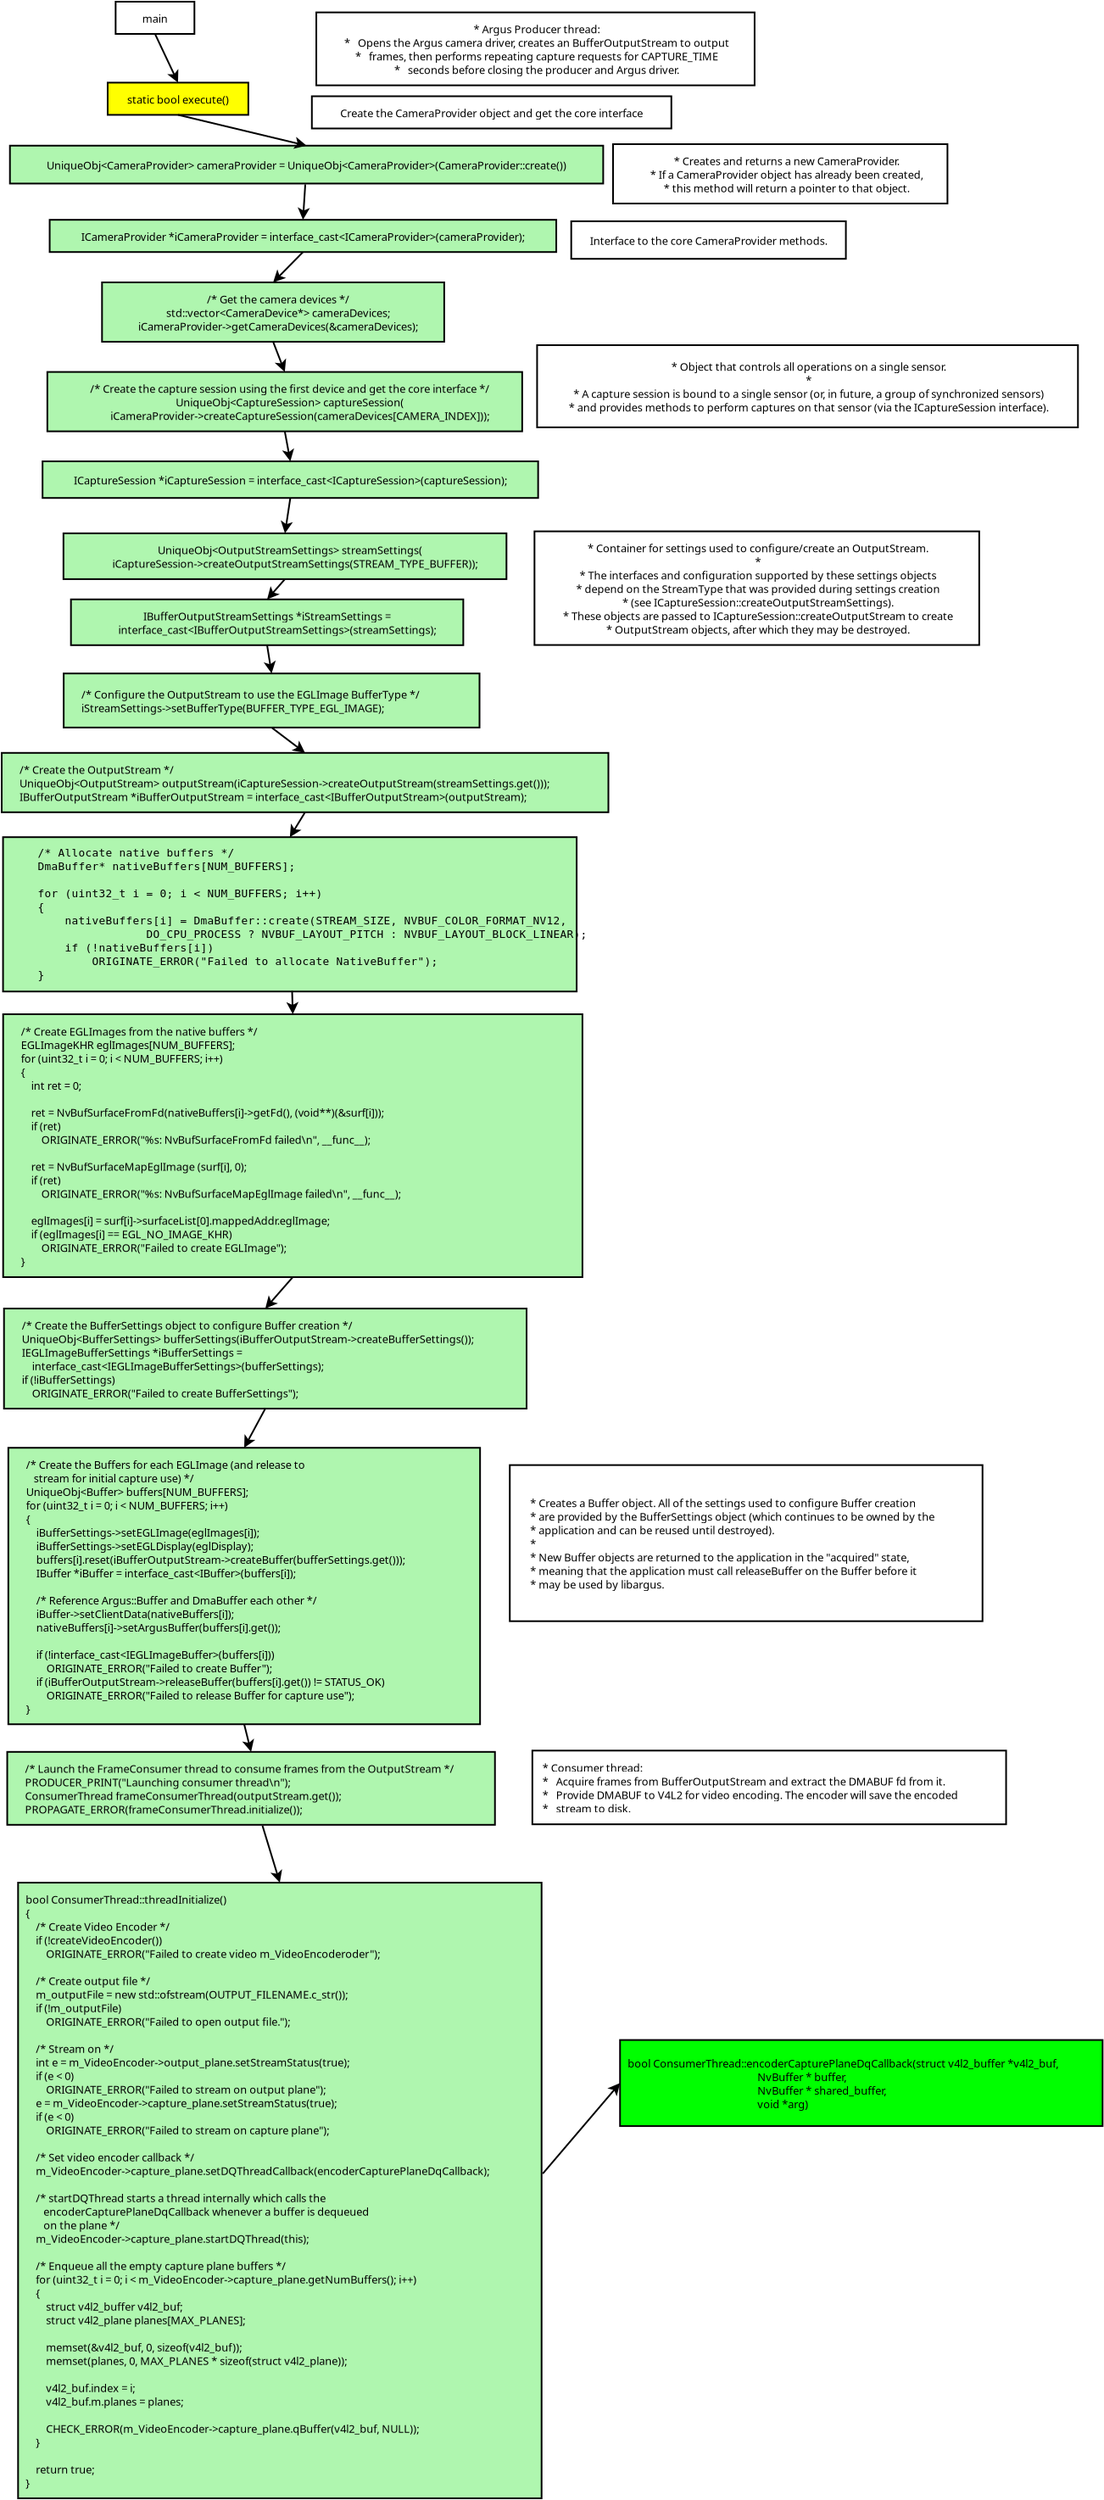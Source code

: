 <?xml version="1.0" encoding="UTF-8"?>
<dia:diagram xmlns:dia="http://www.lysator.liu.se/~alla/dia/">
  <dia:layer name="Background" visible="true" connectable="true" active="true">
    <dia:object type="Flowchart - Box" version="0" id="O0">
      <dia:attribute name="obj_pos">
        <dia:point val="5.62,7.635"/>
      </dia:attribute>
      <dia:attribute name="obj_bb">
        <dia:rectangle val="5.57,7.585;10.316,9.585"/>
      </dia:attribute>
      <dia:attribute name="elem_corner">
        <dia:point val="5.62,7.635"/>
      </dia:attribute>
      <dia:attribute name="elem_width">
        <dia:real val="4.646"/>
      </dia:attribute>
      <dia:attribute name="elem_height">
        <dia:real val="1.9"/>
      </dia:attribute>
      <dia:attribute name="show_background">
        <dia:boolean val="true"/>
      </dia:attribute>
      <dia:attribute name="padding">
        <dia:real val="0.5"/>
      </dia:attribute>
      <dia:attribute name="text">
        <dia:composite type="text">
          <dia:attribute name="string">
            <dia:string>#main#</dia:string>
          </dia:attribute>
          <dia:attribute name="font">
            <dia:font family="sans" style="0" name="Helvetica"/>
          </dia:attribute>
          <dia:attribute name="height">
            <dia:real val="0.8"/>
          </dia:attribute>
          <dia:attribute name="pos">
            <dia:point val="7.943,8.779"/>
          </dia:attribute>
          <dia:attribute name="color">
            <dia:color val="#000000ff"/>
          </dia:attribute>
          <dia:attribute name="alignment">
            <dia:enum val="1"/>
          </dia:attribute>
        </dia:composite>
      </dia:attribute>
    </dia:object>
    <dia:object type="Flowchart - Box" version="0" id="O1">
      <dia:attribute name="obj_pos">
        <dia:point val="17.454,8.266"/>
      </dia:attribute>
      <dia:attribute name="obj_bb">
        <dia:rectangle val="17.404,8.216;43.349,12.616"/>
      </dia:attribute>
      <dia:attribute name="elem_corner">
        <dia:point val="17.454,8.266"/>
      </dia:attribute>
      <dia:attribute name="elem_width">
        <dia:real val="25.845"/>
      </dia:attribute>
      <dia:attribute name="elem_height">
        <dia:real val="4.3"/>
      </dia:attribute>
      <dia:attribute name="show_background">
        <dia:boolean val="true"/>
      </dia:attribute>
      <dia:attribute name="padding">
        <dia:real val="0.5"/>
      </dia:attribute>
      <dia:attribute name="text">
        <dia:composite type="text">
          <dia:attribute name="string">
            <dia:string># * Argus Producer thread:
 *   Opens the Argus camera driver, creates an BufferOutputStream to output
 *   frames, then performs repeating capture requests for CAPTURE_TIME
 *   seconds before closing the producer and Argus driver.#</dia:string>
          </dia:attribute>
          <dia:attribute name="font">
            <dia:font family="sans" style="0" name="Helvetica"/>
          </dia:attribute>
          <dia:attribute name="height">
            <dia:real val="0.8"/>
          </dia:attribute>
          <dia:attribute name="pos">
            <dia:point val="30.376,9.41"/>
          </dia:attribute>
          <dia:attribute name="color">
            <dia:color val="#000000ff"/>
          </dia:attribute>
          <dia:attribute name="alignment">
            <dia:enum val="1"/>
          </dia:attribute>
        </dia:composite>
      </dia:attribute>
    </dia:object>
    <dia:object type="Standard - Line" version="0" id="O2">
      <dia:attribute name="obj_pos">
        <dia:point val="7.943,9.535"/>
      </dia:attribute>
      <dia:attribute name="obj_bb">
        <dia:rectangle val="7.876,9.469;9.365,12.474"/>
      </dia:attribute>
      <dia:attribute name="conn_endpoints">
        <dia:point val="7.943,9.535"/>
        <dia:point val="9.299,12.407"/>
      </dia:attribute>
      <dia:attribute name="numcp">
        <dia:int val="1"/>
      </dia:attribute>
      <dia:attribute name="end_arrow">
        <dia:enum val="22"/>
      </dia:attribute>
      <dia:attribute name="end_arrow_length">
        <dia:real val="0.5"/>
      </dia:attribute>
      <dia:attribute name="end_arrow_width">
        <dia:real val="0.5"/>
      </dia:attribute>
      <dia:connections>
        <dia:connection handle="0" to="O0" connection="13"/>
        <dia:connection handle="1" to="O3" connection="2"/>
      </dia:connections>
    </dia:object>
    <dia:object type="Flowchart - Box" version="0" id="O3">
      <dia:attribute name="obj_pos">
        <dia:point val="5.151,12.407"/>
      </dia:attribute>
      <dia:attribute name="obj_bb">
        <dia:rectangle val="5.101,12.357;13.496,14.357"/>
      </dia:attribute>
      <dia:attribute name="elem_corner">
        <dia:point val="5.151,12.407"/>
      </dia:attribute>
      <dia:attribute name="elem_width">
        <dia:real val="8.295"/>
      </dia:attribute>
      <dia:attribute name="elem_height">
        <dia:real val="1.9"/>
      </dia:attribute>
      <dia:attribute name="inner_color">
        <dia:color val="#ffff00ff"/>
      </dia:attribute>
      <dia:attribute name="show_background">
        <dia:boolean val="true"/>
      </dia:attribute>
      <dia:attribute name="padding">
        <dia:real val="0.5"/>
      </dia:attribute>
      <dia:attribute name="text">
        <dia:composite type="text">
          <dia:attribute name="string">
            <dia:string>#static bool execute()#</dia:string>
          </dia:attribute>
          <dia:attribute name="font">
            <dia:font family="sans" style="0" name="Helvetica"/>
          </dia:attribute>
          <dia:attribute name="height">
            <dia:real val="0.8"/>
          </dia:attribute>
          <dia:attribute name="pos">
            <dia:point val="9.299,13.551"/>
          </dia:attribute>
          <dia:attribute name="color">
            <dia:color val="#000000ff"/>
          </dia:attribute>
          <dia:attribute name="alignment">
            <dia:enum val="1"/>
          </dia:attribute>
        </dia:composite>
      </dia:attribute>
    </dia:object>
    <dia:object type="Flowchart - Box" version="0" id="O4">
      <dia:attribute name="obj_pos">
        <dia:point val="17.192,13.21"/>
      </dia:attribute>
      <dia:attribute name="obj_bb">
        <dia:rectangle val="17.142,13.16;38.44,15.16"/>
      </dia:attribute>
      <dia:attribute name="elem_corner">
        <dia:point val="17.192,13.21"/>
      </dia:attribute>
      <dia:attribute name="elem_width">
        <dia:real val="21.198"/>
      </dia:attribute>
      <dia:attribute name="elem_height">
        <dia:real val="1.9"/>
      </dia:attribute>
      <dia:attribute name="show_background">
        <dia:boolean val="true"/>
      </dia:attribute>
      <dia:attribute name="padding">
        <dia:real val="0.5"/>
      </dia:attribute>
      <dia:attribute name="text">
        <dia:composite type="text">
          <dia:attribute name="string">
            <dia:string>#Create the CameraProvider object and get the core interface#</dia:string>
          </dia:attribute>
          <dia:attribute name="font">
            <dia:font family="sans" style="0" name="Helvetica"/>
          </dia:attribute>
          <dia:attribute name="height">
            <dia:real val="0.8"/>
          </dia:attribute>
          <dia:attribute name="pos">
            <dia:point val="27.791,14.354"/>
          </dia:attribute>
          <dia:attribute name="color">
            <dia:color val="#000000ff"/>
          </dia:attribute>
          <dia:attribute name="alignment">
            <dia:enum val="1"/>
          </dia:attribute>
        </dia:composite>
      </dia:attribute>
    </dia:object>
    <dia:object type="Flowchart - Box" version="0" id="O5">
      <dia:attribute name="obj_pos">
        <dia:point val="-0.612,16.123"/>
      </dia:attribute>
      <dia:attribute name="obj_bb">
        <dia:rectangle val="-0.662,16.073;34.421,18.407"/>
      </dia:attribute>
      <dia:attribute name="elem_corner">
        <dia:point val="-0.612,16.123"/>
      </dia:attribute>
      <dia:attribute name="elem_width">
        <dia:real val="34.983"/>
      </dia:attribute>
      <dia:attribute name="elem_height">
        <dia:real val="2.234"/>
      </dia:attribute>
      <dia:attribute name="inner_color">
        <dia:color val="#aff6afff"/>
      </dia:attribute>
      <dia:attribute name="show_background">
        <dia:boolean val="true"/>
      </dia:attribute>
      <dia:attribute name="padding">
        <dia:real val="0.5"/>
      </dia:attribute>
      <dia:attribute name="text">
        <dia:composite type="text">
          <dia:attribute name="string">
            <dia:string>#UniqueObj&lt;CameraProvider&gt; cameraProvider = UniqueObj&lt;CameraProvider&gt;(CameraProvider::create())#</dia:string>
          </dia:attribute>
          <dia:attribute name="font">
            <dia:font family="sans" style="0" name="Helvetica"/>
          </dia:attribute>
          <dia:attribute name="height">
            <dia:real val="0.8"/>
          </dia:attribute>
          <dia:attribute name="pos">
            <dia:point val="16.88,17.434"/>
          </dia:attribute>
          <dia:attribute name="color">
            <dia:color val="#000000ff"/>
          </dia:attribute>
          <dia:attribute name="alignment">
            <dia:enum val="1"/>
          </dia:attribute>
        </dia:composite>
      </dia:attribute>
    </dia:object>
    <dia:object type="Standard - Line" version="0" id="O6">
      <dia:attribute name="obj_pos">
        <dia:point val="9.299,14.307"/>
      </dia:attribute>
      <dia:attribute name="obj_bb">
        <dia:rectangle val="9.238,14.247;16.94,16.306"/>
      </dia:attribute>
      <dia:attribute name="conn_endpoints">
        <dia:point val="9.299,14.307"/>
        <dia:point val="16.88,16.123"/>
      </dia:attribute>
      <dia:attribute name="numcp">
        <dia:int val="1"/>
      </dia:attribute>
      <dia:attribute name="end_arrow">
        <dia:enum val="22"/>
      </dia:attribute>
      <dia:attribute name="end_arrow_length">
        <dia:real val="0.5"/>
      </dia:attribute>
      <dia:attribute name="end_arrow_width">
        <dia:real val="0.5"/>
      </dia:attribute>
      <dia:connections>
        <dia:connection handle="0" to="O3" connection="13"/>
        <dia:connection handle="1" to="O5" connection="2"/>
      </dia:connections>
    </dia:object>
    <dia:object type="Flowchart - Box" version="0" id="O7">
      <dia:attribute name="obj_pos">
        <dia:point val="1.731,20.495"/>
      </dia:attribute>
      <dia:attribute name="obj_bb">
        <dia:rectangle val="1.681,20.445;31.654,22.445"/>
      </dia:attribute>
      <dia:attribute name="elem_corner">
        <dia:point val="1.731,20.495"/>
      </dia:attribute>
      <dia:attribute name="elem_width">
        <dia:real val="29.873"/>
      </dia:attribute>
      <dia:attribute name="elem_height">
        <dia:real val="1.9"/>
      </dia:attribute>
      <dia:attribute name="inner_color">
        <dia:color val="#aff6afff"/>
      </dia:attribute>
      <dia:attribute name="show_background">
        <dia:boolean val="true"/>
      </dia:attribute>
      <dia:attribute name="padding">
        <dia:real val="0.5"/>
      </dia:attribute>
      <dia:attribute name="text">
        <dia:composite type="text">
          <dia:attribute name="string">
            <dia:string>#ICameraProvider *iCameraProvider = interface_cast&lt;ICameraProvider&gt;(cameraProvider);#</dia:string>
          </dia:attribute>
          <dia:attribute name="font">
            <dia:font family="sans" style="0" name="Helvetica"/>
          </dia:attribute>
          <dia:attribute name="height">
            <dia:real val="0.8"/>
          </dia:attribute>
          <dia:attribute name="pos">
            <dia:point val="16.668,21.639"/>
          </dia:attribute>
          <dia:attribute name="color">
            <dia:color val="#000000ff"/>
          </dia:attribute>
          <dia:attribute name="alignment">
            <dia:enum val="1"/>
          </dia:attribute>
        </dia:composite>
      </dia:attribute>
    </dia:object>
    <dia:object type="Standard - Line" version="0" id="O8">
      <dia:attribute name="obj_pos">
        <dia:point val="16.804,18.407"/>
      </dia:attribute>
      <dia:attribute name="obj_bb">
        <dia:rectangle val="16.354,18.354;17.076,20.548"/>
      </dia:attribute>
      <dia:attribute name="conn_endpoints">
        <dia:point val="16.804,18.407"/>
        <dia:point val="16.668,20.495"/>
      </dia:attribute>
      <dia:attribute name="numcp">
        <dia:int val="1"/>
      </dia:attribute>
      <dia:attribute name="end_arrow">
        <dia:enum val="22"/>
      </dia:attribute>
      <dia:attribute name="end_arrow_length">
        <dia:real val="0.5"/>
      </dia:attribute>
      <dia:attribute name="end_arrow_width">
        <dia:real val="0.5"/>
      </dia:attribute>
      <dia:connections>
        <dia:connection handle="0" to="O5" connection="16"/>
        <dia:connection handle="1" to="O7" connection="2"/>
      </dia:connections>
    </dia:object>
    <dia:object type="Flowchart - Box" version="0" id="O9">
      <dia:attribute name="obj_pos">
        <dia:point val="34.951,16.034"/>
      </dia:attribute>
      <dia:attribute name="obj_bb">
        <dia:rectangle val="34.901,15.984;54.721,19.584"/>
      </dia:attribute>
      <dia:attribute name="elem_corner">
        <dia:point val="34.951,16.034"/>
      </dia:attribute>
      <dia:attribute name="elem_width">
        <dia:real val="19.72"/>
      </dia:attribute>
      <dia:attribute name="elem_height">
        <dia:real val="3.5"/>
      </dia:attribute>
      <dia:attribute name="show_background">
        <dia:boolean val="true"/>
      </dia:attribute>
      <dia:attribute name="padding">
        <dia:real val="0.5"/>
      </dia:attribute>
      <dia:attribute name="text">
        <dia:composite type="text">
          <dia:attribute name="string">
            <dia:string>#     * Creates and returns a new CameraProvider.
     * If a CameraProvider object has already been created,
     * this method will return a pointer to that object.#</dia:string>
          </dia:attribute>
          <dia:attribute name="font">
            <dia:font family="sans" style="0" name="Helvetica"/>
          </dia:attribute>
          <dia:attribute name="height">
            <dia:real val="0.8"/>
          </dia:attribute>
          <dia:attribute name="pos">
            <dia:point val="44.811,17.178"/>
          </dia:attribute>
          <dia:attribute name="color">
            <dia:color val="#000000ff"/>
          </dia:attribute>
          <dia:attribute name="alignment">
            <dia:enum val="1"/>
          </dia:attribute>
        </dia:composite>
      </dia:attribute>
    </dia:object>
    <dia:object type="Flowchart - Box" version="0" id="O10">
      <dia:attribute name="obj_pos">
        <dia:point val="32.486,20.58"/>
      </dia:attribute>
      <dia:attribute name="obj_bb">
        <dia:rectangle val="32.436,20.53;48.731,22.846"/>
      </dia:attribute>
      <dia:attribute name="elem_corner">
        <dia:point val="32.486,20.58"/>
      </dia:attribute>
      <dia:attribute name="elem_width">
        <dia:real val="16.195"/>
      </dia:attribute>
      <dia:attribute name="elem_height">
        <dia:real val="2.216"/>
      </dia:attribute>
      <dia:attribute name="show_background">
        <dia:boolean val="true"/>
      </dia:attribute>
      <dia:attribute name="padding">
        <dia:real val="0.5"/>
      </dia:attribute>
      <dia:attribute name="text">
        <dia:composite type="text">
          <dia:attribute name="string">
            <dia:string>#Interface to the core CameraProvider methods.#</dia:string>
          </dia:attribute>
          <dia:attribute name="font">
            <dia:font family="sans" style="0" name="Helvetica"/>
          </dia:attribute>
          <dia:attribute name="height">
            <dia:real val="0.8"/>
          </dia:attribute>
          <dia:attribute name="pos">
            <dia:point val="40.584,21.882"/>
          </dia:attribute>
          <dia:attribute name="color">
            <dia:color val="#000000ff"/>
          </dia:attribute>
          <dia:attribute name="alignment">
            <dia:enum val="1"/>
          </dia:attribute>
        </dia:composite>
      </dia:attribute>
    </dia:object>
    <dia:object type="Flowchart - Box" version="0" id="O11">
      <dia:attribute name="obj_pos">
        <dia:point val="4.818,24.184"/>
      </dia:attribute>
      <dia:attribute name="obj_bb">
        <dia:rectangle val="4.768,24.134;25.046,27.734"/>
      </dia:attribute>
      <dia:attribute name="elem_corner">
        <dia:point val="4.818,24.184"/>
      </dia:attribute>
      <dia:attribute name="elem_width">
        <dia:real val="20.178"/>
      </dia:attribute>
      <dia:attribute name="elem_height">
        <dia:real val="3.5"/>
      </dia:attribute>
      <dia:attribute name="inner_color">
        <dia:color val="#aff6afff"/>
      </dia:attribute>
      <dia:attribute name="show_background">
        <dia:boolean val="true"/>
      </dia:attribute>
      <dia:attribute name="padding">
        <dia:real val="0.5"/>
      </dia:attribute>
      <dia:attribute name="text">
        <dia:composite type="text">
          <dia:attribute name="string">
            <dia:string>#    /* Get the camera devices */
    std::vector&lt;CameraDevice*&gt; cameraDevices;
    iCameraProvider-&gt;getCameraDevices(&amp;cameraDevices);#</dia:string>
          </dia:attribute>
          <dia:attribute name="font">
            <dia:font family="sans" style="0" name="Helvetica"/>
          </dia:attribute>
          <dia:attribute name="height">
            <dia:real val="0.8"/>
          </dia:attribute>
          <dia:attribute name="pos">
            <dia:point val="14.907,25.328"/>
          </dia:attribute>
          <dia:attribute name="color">
            <dia:color val="#000000ff"/>
          </dia:attribute>
          <dia:attribute name="alignment">
            <dia:enum val="1"/>
          </dia:attribute>
        </dia:composite>
      </dia:attribute>
    </dia:object>
    <dia:object type="Standard - Line" version="0" id="O12">
      <dia:attribute name="obj_pos">
        <dia:point val="16.668,22.395"/>
      </dia:attribute>
      <dia:attribute name="obj_bb">
        <dia:rectangle val="14.836,22.324;16.738,24.255"/>
      </dia:attribute>
      <dia:attribute name="conn_endpoints">
        <dia:point val="16.668,22.395"/>
        <dia:point val="14.907,24.184"/>
      </dia:attribute>
      <dia:attribute name="numcp">
        <dia:int val="1"/>
      </dia:attribute>
      <dia:attribute name="end_arrow">
        <dia:enum val="22"/>
      </dia:attribute>
      <dia:attribute name="end_arrow_length">
        <dia:real val="0.5"/>
      </dia:attribute>
      <dia:attribute name="end_arrow_width">
        <dia:real val="0.5"/>
      </dia:attribute>
      <dia:connections>
        <dia:connection handle="0" to="O7" connection="13"/>
        <dia:connection handle="1" to="O11" connection="2"/>
      </dia:connections>
    </dia:object>
    <dia:object type="Flowchart - Box" version="0" id="O13">
      <dia:attribute name="obj_pos">
        <dia:point val="1.594,29.466"/>
      </dia:attribute>
      <dia:attribute name="obj_bb">
        <dia:rectangle val="1.544,29.416;29.645,33.016"/>
      </dia:attribute>
      <dia:attribute name="elem_corner">
        <dia:point val="1.594,29.466"/>
      </dia:attribute>
      <dia:attribute name="elem_width">
        <dia:real val="28"/>
      </dia:attribute>
      <dia:attribute name="elem_height">
        <dia:real val="3.5"/>
      </dia:attribute>
      <dia:attribute name="inner_color">
        <dia:color val="#aff6afff"/>
      </dia:attribute>
      <dia:attribute name="show_background">
        <dia:boolean val="true"/>
      </dia:attribute>
      <dia:attribute name="padding">
        <dia:real val="0.5"/>
      </dia:attribute>
      <dia:attribute name="text">
        <dia:composite type="text">
          <dia:attribute name="string">
            <dia:string>#    /* Create the capture session using the first device and get the core interface */
    UniqueObj&lt;CaptureSession&gt; captureSession(
            iCameraProvider-&gt;createCaptureSession(cameraDevices[CAMERA_INDEX]));#</dia:string>
          </dia:attribute>
          <dia:attribute name="font">
            <dia:font family="sans" style="0" name="Helvetica"/>
          </dia:attribute>
          <dia:attribute name="height">
            <dia:real val="0.8"/>
          </dia:attribute>
          <dia:attribute name="pos">
            <dia:point val="15.595,30.61"/>
          </dia:attribute>
          <dia:attribute name="color">
            <dia:color val="#000000ff"/>
          </dia:attribute>
          <dia:attribute name="alignment">
            <dia:enum val="1"/>
          </dia:attribute>
        </dia:composite>
      </dia:attribute>
    </dia:object>
    <dia:object type="Standard - Line" version="0" id="O14">
      <dia:attribute name="obj_pos">
        <dia:point val="14.907,27.684"/>
      </dia:attribute>
      <dia:attribute name="obj_bb">
        <dia:rectangle val="14.842,27.62;15.678,29.531"/>
      </dia:attribute>
      <dia:attribute name="conn_endpoints">
        <dia:point val="14.907,27.684"/>
        <dia:point val="15.595,29.466"/>
      </dia:attribute>
      <dia:attribute name="numcp">
        <dia:int val="1"/>
      </dia:attribute>
      <dia:attribute name="end_arrow">
        <dia:enum val="22"/>
      </dia:attribute>
      <dia:attribute name="end_arrow_length">
        <dia:real val="0.5"/>
      </dia:attribute>
      <dia:attribute name="end_arrow_width">
        <dia:real val="0.5"/>
      </dia:attribute>
      <dia:connections>
        <dia:connection handle="0" to="O11" connection="13"/>
        <dia:connection handle="1" to="O13" connection="2"/>
      </dia:connections>
    </dia:object>
    <dia:object type="Flowchart - Box" version="0" id="O15">
      <dia:attribute name="obj_pos">
        <dia:point val="30.473,27.886"/>
      </dia:attribute>
      <dia:attribute name="obj_bb">
        <dia:rectangle val="30.423,27.835;62.416,32.781"/>
      </dia:attribute>
      <dia:attribute name="elem_corner">
        <dia:point val="30.473,27.886"/>
      </dia:attribute>
      <dia:attribute name="elem_width">
        <dia:real val="31.893"/>
      </dia:attribute>
      <dia:attribute name="elem_height">
        <dia:real val="4.845"/>
      </dia:attribute>
      <dia:attribute name="show_background">
        <dia:boolean val="true"/>
      </dia:attribute>
      <dia:attribute name="padding">
        <dia:real val="0.5"/>
      </dia:attribute>
      <dia:attribute name="text">
        <dia:composite type="text">
          <dia:attribute name="string">
            <dia:string># * Object that controls all operations on a single sensor.
 *
 * A capture session is bound to a single sensor (or, in future, a group of synchronized sensors)
 * and provides methods to perform captures on that sensor (via the ICaptureSession interface).#</dia:string>
          </dia:attribute>
          <dia:attribute name="font">
            <dia:font family="sans" style="0" name="Helvetica"/>
          </dia:attribute>
          <dia:attribute name="height">
            <dia:real val="0.8"/>
          </dia:attribute>
          <dia:attribute name="pos">
            <dia:point val="46.419,29.302"/>
          </dia:attribute>
          <dia:attribute name="color">
            <dia:color val="#000000ff"/>
          </dia:attribute>
          <dia:attribute name="alignment">
            <dia:enum val="1"/>
          </dia:attribute>
        </dia:composite>
      </dia:attribute>
    </dia:object>
    <dia:object type="Flowchart - Box" version="0" id="O16">
      <dia:attribute name="obj_pos">
        <dia:point val="1.311,34.736"/>
      </dia:attribute>
      <dia:attribute name="obj_bb">
        <dia:rectangle val="1.261,34.686;30.583,36.945"/>
      </dia:attribute>
      <dia:attribute name="elem_corner">
        <dia:point val="1.311,34.736"/>
      </dia:attribute>
      <dia:attribute name="elem_width">
        <dia:real val="29.223"/>
      </dia:attribute>
      <dia:attribute name="elem_height">
        <dia:real val="2.159"/>
      </dia:attribute>
      <dia:attribute name="inner_color">
        <dia:color val="#aff6afff"/>
      </dia:attribute>
      <dia:attribute name="show_background">
        <dia:boolean val="true"/>
      </dia:attribute>
      <dia:attribute name="padding">
        <dia:real val="0.5"/>
      </dia:attribute>
      <dia:attribute name="text">
        <dia:composite type="text">
          <dia:attribute name="string">
            <dia:string>#ICaptureSession *iCaptureSession = interface_cast&lt;ICaptureSession&gt;(captureSession);#</dia:string>
          </dia:attribute>
          <dia:attribute name="font">
            <dia:font family="sans" style="0" name="Helvetica"/>
          </dia:attribute>
          <dia:attribute name="height">
            <dia:real val="0.8"/>
          </dia:attribute>
          <dia:attribute name="pos">
            <dia:point val="15.922,36.009"/>
          </dia:attribute>
          <dia:attribute name="color">
            <dia:color val="#000000ff"/>
          </dia:attribute>
          <dia:attribute name="alignment">
            <dia:enum val="1"/>
          </dia:attribute>
        </dia:composite>
      </dia:attribute>
    </dia:object>
    <dia:object type="Standard - Line" version="0" id="O17">
      <dia:attribute name="obj_pos">
        <dia:point val="15.595,32.966"/>
      </dia:attribute>
      <dia:attribute name="obj_bb">
        <dia:rectangle val="15.435,32.908;16.146,34.794"/>
      </dia:attribute>
      <dia:attribute name="conn_endpoints">
        <dia:point val="15.595,32.966"/>
        <dia:point val="15.922,34.736"/>
      </dia:attribute>
      <dia:attribute name="numcp">
        <dia:int val="1"/>
      </dia:attribute>
      <dia:attribute name="end_arrow">
        <dia:enum val="22"/>
      </dia:attribute>
      <dia:attribute name="end_arrow_length">
        <dia:real val="0.5"/>
      </dia:attribute>
      <dia:attribute name="end_arrow_width">
        <dia:real val="0.5"/>
      </dia:attribute>
      <dia:connections>
        <dia:connection handle="0" to="O13" connection="13"/>
        <dia:connection handle="1" to="O16" connection="2"/>
      </dia:connections>
    </dia:object>
    <dia:object type="Flowchart - Box" version="0" id="O18">
      <dia:attribute name="obj_pos">
        <dia:point val="2.544,38.98"/>
      </dia:attribute>
      <dia:attribute name="obj_bb">
        <dia:rectangle val="2.494,38.93;28.716,41.73"/>
      </dia:attribute>
      <dia:attribute name="elem_corner">
        <dia:point val="2.544,38.98"/>
      </dia:attribute>
      <dia:attribute name="elem_width">
        <dia:real val="26.123"/>
      </dia:attribute>
      <dia:attribute name="elem_height">
        <dia:real val="2.7"/>
      </dia:attribute>
      <dia:attribute name="inner_color">
        <dia:color val="#aff6afff"/>
      </dia:attribute>
      <dia:attribute name="show_background">
        <dia:boolean val="true"/>
      </dia:attribute>
      <dia:attribute name="padding">
        <dia:real val="0.5"/>
      </dia:attribute>
      <dia:attribute name="text">
        <dia:composite type="text">
          <dia:attribute name="string">
            <dia:string>#    UniqueObj&lt;OutputStreamSettings&gt; streamSettings(
        iCaptureSession-&gt;createOutputStreamSettings(STREAM_TYPE_BUFFER));#</dia:string>
          </dia:attribute>
          <dia:attribute name="font">
            <dia:font family="sans" style="0" name="Helvetica"/>
          </dia:attribute>
          <dia:attribute name="height">
            <dia:real val="0.8"/>
          </dia:attribute>
          <dia:attribute name="pos">
            <dia:point val="15.605,40.124"/>
          </dia:attribute>
          <dia:attribute name="color">
            <dia:color val="#000000ff"/>
          </dia:attribute>
          <dia:attribute name="alignment">
            <dia:enum val="1"/>
          </dia:attribute>
        </dia:composite>
      </dia:attribute>
    </dia:object>
    <dia:object type="Standard - Line" version="0" id="O19">
      <dia:attribute name="obj_pos">
        <dia:point val="15.922,36.895"/>
      </dia:attribute>
      <dia:attribute name="obj_bb">
        <dia:rectangle val="15.356,36.838;16.071,39.037"/>
      </dia:attribute>
      <dia:attribute name="conn_endpoints">
        <dia:point val="15.922,36.895"/>
        <dia:point val="15.605,38.98"/>
      </dia:attribute>
      <dia:attribute name="numcp">
        <dia:int val="1"/>
      </dia:attribute>
      <dia:attribute name="end_arrow">
        <dia:enum val="22"/>
      </dia:attribute>
      <dia:attribute name="end_arrow_length">
        <dia:real val="0.5"/>
      </dia:attribute>
      <dia:attribute name="end_arrow_width">
        <dia:real val="0.5"/>
      </dia:attribute>
      <dia:connections>
        <dia:connection handle="0" to="O16" connection="13"/>
        <dia:connection handle="1" to="O18" connection="2"/>
      </dia:connections>
    </dia:object>
    <dia:object type="Flowchart - Box" version="0" id="O20">
      <dia:attribute name="obj_pos">
        <dia:point val="30.319,38.864"/>
      </dia:attribute>
      <dia:attribute name="obj_bb">
        <dia:rectangle val="30.269,38.814;56.594,45.614"/>
      </dia:attribute>
      <dia:attribute name="elem_corner">
        <dia:point val="30.319,38.864"/>
      </dia:attribute>
      <dia:attribute name="elem_width">
        <dia:real val="26.225"/>
      </dia:attribute>
      <dia:attribute name="elem_height">
        <dia:real val="6.7"/>
      </dia:attribute>
      <dia:attribute name="show_background">
        <dia:boolean val="true"/>
      </dia:attribute>
      <dia:attribute name="padding">
        <dia:real val="0.5"/>
      </dia:attribute>
      <dia:attribute name="text">
        <dia:composite type="text">
          <dia:attribute name="string">
            <dia:string># * Container for settings used to configure/create an OutputStream.
 *
 * The interfaces and configuration supported by these settings objects
 * depend on the StreamType that was provided during settings creation
 * (see ICaptureSession::createOutputStreamSettings).
 * These objects are passed to ICaptureSession::createOutputStream to create
 * OutputStream objects, after which they may be destroyed.#</dia:string>
          </dia:attribute>
          <dia:attribute name="font">
            <dia:font family="sans" style="0" name="Helvetica"/>
          </dia:attribute>
          <dia:attribute name="height">
            <dia:real val="0.8"/>
          </dia:attribute>
          <dia:attribute name="pos">
            <dia:point val="43.431,40.008"/>
          </dia:attribute>
          <dia:attribute name="color">
            <dia:color val="#000000ff"/>
          </dia:attribute>
          <dia:attribute name="alignment">
            <dia:enum val="1"/>
          </dia:attribute>
        </dia:composite>
      </dia:attribute>
    </dia:object>
    <dia:object type="Flowchart - Box" version="0" id="O21">
      <dia:attribute name="obj_pos">
        <dia:point val="2.986,42.874"/>
      </dia:attribute>
      <dia:attribute name="obj_bb">
        <dia:rectangle val="2.936,42.824;26.171,45.624"/>
      </dia:attribute>
      <dia:attribute name="elem_corner">
        <dia:point val="2.986,42.874"/>
      </dia:attribute>
      <dia:attribute name="elem_width">
        <dia:real val="23.135"/>
      </dia:attribute>
      <dia:attribute name="elem_height">
        <dia:real val="2.7"/>
      </dia:attribute>
      <dia:attribute name="inner_color">
        <dia:color val="#aff6afff"/>
      </dia:attribute>
      <dia:attribute name="show_background">
        <dia:boolean val="true"/>
      </dia:attribute>
      <dia:attribute name="padding">
        <dia:real val="0.5"/>
      </dia:attribute>
      <dia:attribute name="text">
        <dia:composite type="text">
          <dia:attribute name="string">
            <dia:string>#IBufferOutputStreamSettings *iStreamSettings =
        interface_cast&lt;IBufferOutputStreamSettings&gt;(streamSettings);#</dia:string>
          </dia:attribute>
          <dia:attribute name="font">
            <dia:font family="sans" style="0" name="Helvetica"/>
          </dia:attribute>
          <dia:attribute name="height">
            <dia:real val="0.8"/>
          </dia:attribute>
          <dia:attribute name="pos">
            <dia:point val="14.553,44.018"/>
          </dia:attribute>
          <dia:attribute name="color">
            <dia:color val="#000000ff"/>
          </dia:attribute>
          <dia:attribute name="alignment">
            <dia:enum val="1"/>
          </dia:attribute>
        </dia:composite>
      </dia:attribute>
    </dia:object>
    <dia:object type="Standard - Line" version="0" id="O22">
      <dia:attribute name="obj_pos">
        <dia:point val="15.605,41.68"/>
      </dia:attribute>
      <dia:attribute name="obj_bb">
        <dia:rectangle val="14.483,41.609;15.675,42.944"/>
      </dia:attribute>
      <dia:attribute name="conn_endpoints">
        <dia:point val="15.605,41.68"/>
        <dia:point val="14.553,42.874"/>
      </dia:attribute>
      <dia:attribute name="numcp">
        <dia:int val="1"/>
      </dia:attribute>
      <dia:attribute name="end_arrow">
        <dia:enum val="22"/>
      </dia:attribute>
      <dia:attribute name="end_arrow_length">
        <dia:real val="0.5"/>
      </dia:attribute>
      <dia:attribute name="end_arrow_width">
        <dia:real val="0.5"/>
      </dia:attribute>
      <dia:connections>
        <dia:connection handle="0" to="O18" connection="13"/>
        <dia:connection handle="1" to="O21" connection="2"/>
      </dia:connections>
    </dia:object>
    <dia:object type="Flowchart - Box" version="0" id="O23">
      <dia:attribute name="obj_pos">
        <dia:point val="2.557,47.243"/>
      </dia:attribute>
      <dia:attribute name="obj_bb">
        <dia:rectangle val="2.507,47.194;27.128,50.481"/>
      </dia:attribute>
      <dia:attribute name="elem_corner">
        <dia:point val="2.557,47.243"/>
      </dia:attribute>
      <dia:attribute name="elem_width">
        <dia:real val="24.521"/>
      </dia:attribute>
      <dia:attribute name="elem_height">
        <dia:real val="3.187"/>
      </dia:attribute>
      <dia:attribute name="inner_color">
        <dia:color val="#aff6afff"/>
      </dia:attribute>
      <dia:attribute name="show_background">
        <dia:boolean val="true"/>
      </dia:attribute>
      <dia:attribute name="padding">
        <dia:real val="0.5"/>
      </dia:attribute>
      <dia:attribute name="text">
        <dia:composite type="text">
          <dia:attribute name="string">
            <dia:string>#    /* Configure the OutputStream to use the EGLImage BufferType */
    iStreamSettings-&gt;setBufferType(BUFFER_TYPE_EGL_IMAGE);#</dia:string>
          </dia:attribute>
          <dia:attribute name="font">
            <dia:font family="sans" style="0" name="Helvetica"/>
          </dia:attribute>
          <dia:attribute name="height">
            <dia:real val="0.8"/>
          </dia:attribute>
          <dia:attribute name="pos">
            <dia:point val="3.007,48.631"/>
          </dia:attribute>
          <dia:attribute name="color">
            <dia:color val="#000000ff"/>
          </dia:attribute>
          <dia:attribute name="alignment">
            <dia:enum val="0"/>
          </dia:attribute>
        </dia:composite>
      </dia:attribute>
    </dia:object>
    <dia:object type="Flowchart - Box" version="0" id="O24">
      <dia:attribute name="obj_pos">
        <dia:point val="-1.098,51.925"/>
      </dia:attribute>
      <dia:attribute name="obj_bb">
        <dia:rectangle val="-1.148,51.875;34.727,55.475"/>
      </dia:attribute>
      <dia:attribute name="elem_corner">
        <dia:point val="-1.098,51.925"/>
      </dia:attribute>
      <dia:attribute name="elem_width">
        <dia:real val="35.775"/>
      </dia:attribute>
      <dia:attribute name="elem_height">
        <dia:real val="3.5"/>
      </dia:attribute>
      <dia:attribute name="inner_color">
        <dia:color val="#aff6afff"/>
      </dia:attribute>
      <dia:attribute name="show_background">
        <dia:boolean val="true"/>
      </dia:attribute>
      <dia:attribute name="padding">
        <dia:real val="0.5"/>
      </dia:attribute>
      <dia:attribute name="text">
        <dia:composite type="text">
          <dia:attribute name="string">
            <dia:string>#    /* Create the OutputStream */
    UniqueObj&lt;OutputStream&gt; outputStream(iCaptureSession-&gt;createOutputStream(streamSettings.get()));
    IBufferOutputStream *iBufferOutputStream = interface_cast&lt;IBufferOutputStream&gt;(outputStream);#</dia:string>
          </dia:attribute>
          <dia:attribute name="font">
            <dia:font family="sans" style="0" name="Helvetica"/>
          </dia:attribute>
          <dia:attribute name="height">
            <dia:real val="0.8"/>
          </dia:attribute>
          <dia:attribute name="pos">
            <dia:point val="-0.648,53.069"/>
          </dia:attribute>
          <dia:attribute name="color">
            <dia:color val="#000000ff"/>
          </dia:attribute>
          <dia:attribute name="alignment">
            <dia:enum val="0"/>
          </dia:attribute>
        </dia:composite>
      </dia:attribute>
    </dia:object>
    <dia:object type="Standard - Line" version="0" id="O25">
      <dia:attribute name="obj_pos">
        <dia:point val="14.553,45.574"/>
      </dia:attribute>
      <dia:attribute name="obj_bb">
        <dia:rectangle val="14.347,45.517;15.062,47.301"/>
      </dia:attribute>
      <dia:attribute name="conn_endpoints">
        <dia:point val="14.553,45.574"/>
        <dia:point val="14.818,47.243"/>
      </dia:attribute>
      <dia:attribute name="numcp">
        <dia:int val="1"/>
      </dia:attribute>
      <dia:attribute name="end_arrow">
        <dia:enum val="22"/>
      </dia:attribute>
      <dia:attribute name="end_arrow_length">
        <dia:real val="0.5"/>
      </dia:attribute>
      <dia:attribute name="end_arrow_width">
        <dia:real val="0.5"/>
      </dia:attribute>
      <dia:connections>
        <dia:connection handle="0" to="O21" connection="13"/>
        <dia:connection handle="1" to="O23" connection="2"/>
      </dia:connections>
    </dia:object>
    <dia:object type="Standard - Line" version="0" id="O26">
      <dia:attribute name="obj_pos">
        <dia:point val="14.818,50.431"/>
      </dia:attribute>
      <dia:attribute name="obj_bb">
        <dia:rectangle val="14.748,50.361;16.86,51.995"/>
      </dia:attribute>
      <dia:attribute name="conn_endpoints">
        <dia:point val="14.818,50.431"/>
        <dia:point val="16.79,51.925"/>
      </dia:attribute>
      <dia:attribute name="numcp">
        <dia:int val="1"/>
      </dia:attribute>
      <dia:attribute name="end_arrow">
        <dia:enum val="22"/>
      </dia:attribute>
      <dia:attribute name="end_arrow_length">
        <dia:real val="0.5"/>
      </dia:attribute>
      <dia:attribute name="end_arrow_width">
        <dia:real val="0.5"/>
      </dia:attribute>
      <dia:connections>
        <dia:connection handle="0" to="O23" connection="13"/>
        <dia:connection handle="1" to="O24" connection="2"/>
      </dia:connections>
    </dia:object>
    <dia:object type="Flowchart - Box" version="0" id="O27">
      <dia:attribute name="obj_pos">
        <dia:point val="-1.019,56.894"/>
      </dia:attribute>
      <dia:attribute name="obj_bb">
        <dia:rectangle val="-1.069,56.844;32.856,66.044"/>
      </dia:attribute>
      <dia:attribute name="elem_corner">
        <dia:point val="-1.019,56.894"/>
      </dia:attribute>
      <dia:attribute name="elem_width">
        <dia:real val="33.825"/>
      </dia:attribute>
      <dia:attribute name="elem_height">
        <dia:real val="9.1"/>
      </dia:attribute>
      <dia:attribute name="inner_color">
        <dia:color val="#aff6afff"/>
      </dia:attribute>
      <dia:attribute name="show_background">
        <dia:boolean val="true"/>
      </dia:attribute>
      <dia:attribute name="padding">
        <dia:real val="0.5"/>
      </dia:attribute>
      <dia:attribute name="text">
        <dia:composite type="text">
          <dia:attribute name="string">
            <dia:string>#    /* Allocate native buffers */
    DmaBuffer* nativeBuffers[NUM_BUFFERS];

    for (uint32_t i = 0; i &lt; NUM_BUFFERS; i++)
    {
        nativeBuffers[i] = DmaBuffer::create(STREAM_SIZE, NVBUF_COLOR_FORMAT_NV12,
                    DO_CPU_PROCESS ? NVBUF_LAYOUT_PITCH : NVBUF_LAYOUT_BLOCK_LINEAR);
        if (!nativeBuffers[i])
            ORIGINATE_ERROR("Failed to allocate NativeBuffer");
    }#</dia:string>
          </dia:attribute>
          <dia:attribute name="font">
            <dia:font family="monospace" style="0" name="Courier"/>
          </dia:attribute>
          <dia:attribute name="height">
            <dia:real val="0.8"/>
          </dia:attribute>
          <dia:attribute name="pos">
            <dia:point val="-0.569,58.038"/>
          </dia:attribute>
          <dia:attribute name="color">
            <dia:color val="#000000ff"/>
          </dia:attribute>
          <dia:attribute name="alignment">
            <dia:enum val="0"/>
          </dia:attribute>
        </dia:composite>
      </dia:attribute>
    </dia:object>
    <dia:object type="Flowchart - Box" version="0" id="O28">
      <dia:attribute name="obj_pos">
        <dia:point val="-1.013,67.333"/>
      </dia:attribute>
      <dia:attribute name="obj_bb">
        <dia:rectangle val="-1.063,67.283;33.197,82.883"/>
      </dia:attribute>
      <dia:attribute name="elem_corner">
        <dia:point val="-1.013,67.333"/>
      </dia:attribute>
      <dia:attribute name="elem_width">
        <dia:real val="34.16"/>
      </dia:attribute>
      <dia:attribute name="elem_height">
        <dia:real val="15.5"/>
      </dia:attribute>
      <dia:attribute name="inner_color">
        <dia:color val="#aff6afff"/>
      </dia:attribute>
      <dia:attribute name="show_background">
        <dia:boolean val="true"/>
      </dia:attribute>
      <dia:attribute name="padding">
        <dia:real val="0.5"/>
      </dia:attribute>
      <dia:attribute name="text">
        <dia:composite type="text">
          <dia:attribute name="string">
            <dia:string>#    /* Create EGLImages from the native buffers */
    EGLImageKHR eglImages[NUM_BUFFERS];
    for (uint32_t i = 0; i &lt; NUM_BUFFERS; i++)
    {
        int ret = 0;

        ret = NvBufSurfaceFromFd(nativeBuffers[i]-&gt;getFd(), (void**)(&amp;surf[i]));
        if (ret)
            ORIGINATE_ERROR("%s: NvBufSurfaceFromFd failed\n", __func__);

        ret = NvBufSurfaceMapEglImage (surf[i], 0);
        if (ret)
            ORIGINATE_ERROR("%s: NvBufSurfaceMapEglImage failed\n", __func__);

        eglImages[i] = surf[i]-&gt;surfaceList[0].mappedAddr.eglImage;
        if (eglImages[i] == EGL_NO_IMAGE_KHR)
            ORIGINATE_ERROR("Failed to create EGLImage");
    }#</dia:string>
          </dia:attribute>
          <dia:attribute name="font">
            <dia:font family="sans" style="0" name="Helvetica"/>
          </dia:attribute>
          <dia:attribute name="height">
            <dia:real val="0.797"/>
          </dia:attribute>
          <dia:attribute name="pos">
            <dia:point val="-0.563,68.505"/>
          </dia:attribute>
          <dia:attribute name="color">
            <dia:color val="#000000ff"/>
          </dia:attribute>
          <dia:attribute name="alignment">
            <dia:enum val="0"/>
          </dia:attribute>
        </dia:composite>
      </dia:attribute>
    </dia:object>
    <dia:object type="Flowchart - Box" version="0" id="O29">
      <dia:attribute name="obj_pos">
        <dia:point val="-0.962,84.687"/>
      </dia:attribute>
      <dia:attribute name="obj_bb">
        <dia:rectangle val="-1.012,84.637;29.903,90.637"/>
      </dia:attribute>
      <dia:attribute name="elem_corner">
        <dia:point val="-0.962,84.687"/>
      </dia:attribute>
      <dia:attribute name="elem_width">
        <dia:real val="30.815"/>
      </dia:attribute>
      <dia:attribute name="elem_height">
        <dia:real val="5.9"/>
      </dia:attribute>
      <dia:attribute name="inner_color">
        <dia:color val="#aff6afff"/>
      </dia:attribute>
      <dia:attribute name="show_background">
        <dia:boolean val="true"/>
      </dia:attribute>
      <dia:attribute name="padding">
        <dia:real val="0.5"/>
      </dia:attribute>
      <dia:attribute name="text">
        <dia:composite type="text">
          <dia:attribute name="string">
            <dia:string>#    /* Create the BufferSettings object to configure Buffer creation */
    UniqueObj&lt;BufferSettings&gt; bufferSettings(iBufferOutputStream-&gt;createBufferSettings());
    IEGLImageBufferSettings *iBufferSettings =
        interface_cast&lt;IEGLImageBufferSettings&gt;(bufferSettings);
    if (!iBufferSettings)
        ORIGINATE_ERROR("Failed to create BufferSettings");#</dia:string>
          </dia:attribute>
          <dia:attribute name="font">
            <dia:font family="sans" style="0" name="Helvetica"/>
          </dia:attribute>
          <dia:attribute name="height">
            <dia:real val="0.8"/>
          </dia:attribute>
          <dia:attribute name="pos">
            <dia:point val="-0.512,85.831"/>
          </dia:attribute>
          <dia:attribute name="color">
            <dia:color val="#000000ff"/>
          </dia:attribute>
          <dia:attribute name="alignment">
            <dia:enum val="0"/>
          </dia:attribute>
        </dia:composite>
      </dia:attribute>
    </dia:object>
    <dia:object type="Standard - Line" version="0" id="O30">
      <dia:attribute name="obj_pos">
        <dia:point val="16.79,55.425"/>
      </dia:attribute>
      <dia:attribute name="obj_bb">
        <dia:rectangle val="15.825,55.356;16.858,56.963"/>
      </dia:attribute>
      <dia:attribute name="conn_endpoints">
        <dia:point val="16.79,55.425"/>
        <dia:point val="15.893,56.894"/>
      </dia:attribute>
      <dia:attribute name="numcp">
        <dia:int val="1"/>
      </dia:attribute>
      <dia:attribute name="end_arrow">
        <dia:enum val="22"/>
      </dia:attribute>
      <dia:attribute name="end_arrow_length">
        <dia:real val="0.5"/>
      </dia:attribute>
      <dia:attribute name="end_arrow_width">
        <dia:real val="0.5"/>
      </dia:attribute>
      <dia:connections>
        <dia:connection handle="0" to="O24" connection="13"/>
        <dia:connection handle="1" to="O27" connection="2"/>
      </dia:connections>
    </dia:object>
    <dia:object type="Standard - Line" version="0" id="O31">
      <dia:attribute name="obj_pos">
        <dia:point val="16.026,65.953"/>
      </dia:attribute>
      <dia:attribute name="obj_bb">
        <dia:rectangle val="15.684,65.901;16.407,67.384"/>
      </dia:attribute>
      <dia:attribute name="conn_endpoints">
        <dia:point val="16.026,65.953"/>
        <dia:point val="16.067,67.333"/>
      </dia:attribute>
      <dia:attribute name="numcp">
        <dia:int val="1"/>
      </dia:attribute>
      <dia:attribute name="end_arrow">
        <dia:enum val="22"/>
      </dia:attribute>
      <dia:attribute name="end_arrow_length">
        <dia:real val="0.5"/>
      </dia:attribute>
      <dia:attribute name="end_arrow_width">
        <dia:real val="0.5"/>
      </dia:attribute>
      <dia:connections>
        <dia:connection handle="0" to="O27" connection="16"/>
        <dia:connection handle="1" to="O28" connection="2"/>
      </dia:connections>
    </dia:object>
    <dia:object type="Standard - Line" version="0" id="O32">
      <dia:attribute name="obj_pos">
        <dia:point val="16.067,82.833"/>
      </dia:attribute>
      <dia:attribute name="obj_bb">
        <dia:rectangle val="14.375,82.762;16.137,84.757"/>
      </dia:attribute>
      <dia:attribute name="conn_endpoints">
        <dia:point val="16.067,82.833"/>
        <dia:point val="14.445,84.687"/>
      </dia:attribute>
      <dia:attribute name="numcp">
        <dia:int val="1"/>
      </dia:attribute>
      <dia:attribute name="end_arrow">
        <dia:enum val="22"/>
      </dia:attribute>
      <dia:attribute name="end_arrow_length">
        <dia:real val="0.5"/>
      </dia:attribute>
      <dia:attribute name="end_arrow_width">
        <dia:real val="0.5"/>
      </dia:attribute>
      <dia:connections>
        <dia:connection handle="0" to="O28" connection="13"/>
        <dia:connection handle="1" to="O29" connection="2"/>
      </dia:connections>
    </dia:object>
    <dia:object type="Flowchart - Box" version="0" id="O33">
      <dia:attribute name="obj_pos">
        <dia:point val="-0.707,92.897"/>
      </dia:attribute>
      <dia:attribute name="obj_bb">
        <dia:rectangle val="-0.757,92.847;27.16,109.247"/>
      </dia:attribute>
      <dia:attribute name="elem_corner">
        <dia:point val="-0.707,92.897"/>
      </dia:attribute>
      <dia:attribute name="elem_width">
        <dia:real val="27.817"/>
      </dia:attribute>
      <dia:attribute name="elem_height">
        <dia:real val="16.3"/>
      </dia:attribute>
      <dia:attribute name="inner_color">
        <dia:color val="#aff6afff"/>
      </dia:attribute>
      <dia:attribute name="show_background">
        <dia:boolean val="true"/>
      </dia:attribute>
      <dia:attribute name="padding">
        <dia:real val="0.5"/>
      </dia:attribute>
      <dia:attribute name="text">
        <dia:composite type="text">
          <dia:attribute name="string">
            <dia:string>#    /* Create the Buffers for each EGLImage (and release to
       stream for initial capture use) */
    UniqueObj&lt;Buffer&gt; buffers[NUM_BUFFERS];
    for (uint32_t i = 0; i &lt; NUM_BUFFERS; i++)
    {
        iBufferSettings-&gt;setEGLImage(eglImages[i]);
        iBufferSettings-&gt;setEGLDisplay(eglDisplay);
        buffers[i].reset(iBufferOutputStream-&gt;createBuffer(bufferSettings.get()));
        IBuffer *iBuffer = interface_cast&lt;IBuffer&gt;(buffers[i]);

        /* Reference Argus::Buffer and DmaBuffer each other */
        iBuffer-&gt;setClientData(nativeBuffers[i]);
        nativeBuffers[i]-&gt;setArgusBuffer(buffers[i].get());

        if (!interface_cast&lt;IEGLImageBuffer&gt;(buffers[i]))
            ORIGINATE_ERROR("Failed to create Buffer");
        if (iBufferOutputStream-&gt;releaseBuffer(buffers[i].get()) != STATUS_OK)
            ORIGINATE_ERROR("Failed to release Buffer for capture use");
    }#</dia:string>
          </dia:attribute>
          <dia:attribute name="font">
            <dia:font family="sans" style="0" name="Helvetica"/>
          </dia:attribute>
          <dia:attribute name="height">
            <dia:real val="0.8"/>
          </dia:attribute>
          <dia:attribute name="pos">
            <dia:point val="-0.257,94.041"/>
          </dia:attribute>
          <dia:attribute name="color">
            <dia:color val="#000000ff"/>
          </dia:attribute>
          <dia:attribute name="alignment">
            <dia:enum val="0"/>
          </dia:attribute>
        </dia:composite>
      </dia:attribute>
    </dia:object>
    <dia:object type="Standard - Line" version="0" id="O34">
      <dia:attribute name="obj_pos">
        <dia:point val="14.445,90.587"/>
      </dia:attribute>
      <dia:attribute name="obj_bb">
        <dia:rectangle val="13.134,90.519;14.513,92.965"/>
      </dia:attribute>
      <dia:attribute name="conn_endpoints">
        <dia:point val="14.445,90.587"/>
        <dia:point val="13.201,92.897"/>
      </dia:attribute>
      <dia:attribute name="numcp">
        <dia:int val="1"/>
      </dia:attribute>
      <dia:attribute name="end_arrow">
        <dia:enum val="22"/>
      </dia:attribute>
      <dia:attribute name="end_arrow_length">
        <dia:real val="0.5"/>
      </dia:attribute>
      <dia:attribute name="end_arrow_width">
        <dia:real val="0.5"/>
      </dia:attribute>
      <dia:connections>
        <dia:connection handle="0" to="O29" connection="13"/>
        <dia:connection handle="1" to="O33" connection="2"/>
      </dia:connections>
    </dia:object>
    <dia:object type="Flowchart - Box" version="0" id="O35">
      <dia:attribute name="obj_pos">
        <dia:point val="28.864,93.916"/>
      </dia:attribute>
      <dia:attribute name="obj_bb">
        <dia:rectangle val="28.814,93.866;56.789,103.17"/>
      </dia:attribute>
      <dia:attribute name="elem_corner">
        <dia:point val="28.864,93.916"/>
      </dia:attribute>
      <dia:attribute name="elem_width">
        <dia:real val="27.875"/>
      </dia:attribute>
      <dia:attribute name="elem_height">
        <dia:real val="9.204"/>
      </dia:attribute>
      <dia:attribute name="show_background">
        <dia:boolean val="true"/>
      </dia:attribute>
      <dia:attribute name="padding">
        <dia:real val="0.5"/>
      </dia:attribute>
      <dia:attribute name="text">
        <dia:composite type="text">
          <dia:attribute name="string">
            <dia:string>#     * Creates a Buffer object. All of the settings used to configure Buffer creation
     * are provided by the BufferSettings object (which continues to be owned by the
     * application and can be reused until destroyed).
     *
     * New Buffer objects are returned to the application in the "acquired" state,
     * meaning that the application must call releaseBuffer on the Buffer before it
     * may be used by libargus.#</dia:string>
          </dia:attribute>
          <dia:attribute name="font">
            <dia:font family="sans" style="0" name="Helvetica"/>
          </dia:attribute>
          <dia:attribute name="height">
            <dia:real val="0.8"/>
          </dia:attribute>
          <dia:attribute name="pos">
            <dia:point val="29.314,96.312"/>
          </dia:attribute>
          <dia:attribute name="color">
            <dia:color val="#000000ff"/>
          </dia:attribute>
          <dia:attribute name="alignment">
            <dia:enum val="0"/>
          </dia:attribute>
        </dia:composite>
      </dia:attribute>
    </dia:object>
    <dia:object type="Flowchart - Box" version="0" id="O36">
      <dia:attribute name="obj_pos">
        <dia:point val="-0.772,110.826"/>
      </dia:attribute>
      <dia:attribute name="obj_bb">
        <dia:rectangle val="-0.822,110.776;28.039,115.176"/>
      </dia:attribute>
      <dia:attribute name="elem_corner">
        <dia:point val="-0.772,110.826"/>
      </dia:attribute>
      <dia:attribute name="elem_width">
        <dia:real val="28.761"/>
      </dia:attribute>
      <dia:attribute name="elem_height">
        <dia:real val="4.3"/>
      </dia:attribute>
      <dia:attribute name="inner_color">
        <dia:color val="#aff6afff"/>
      </dia:attribute>
      <dia:attribute name="show_background">
        <dia:boolean val="true"/>
      </dia:attribute>
      <dia:attribute name="padding">
        <dia:real val="0.5"/>
      </dia:attribute>
      <dia:attribute name="text">
        <dia:composite type="text">
          <dia:attribute name="string">
            <dia:string>#    /* Launch the FrameConsumer thread to consume frames from the OutputStream */
    PRODUCER_PRINT("Launching consumer thread\n");
    ConsumerThread frameConsumerThread(outputStream.get());
    PROPAGATE_ERROR(frameConsumerThread.initialize());#</dia:string>
          </dia:attribute>
          <dia:attribute name="font">
            <dia:font family="sans" style="0" name="Helvetica"/>
          </dia:attribute>
          <dia:attribute name="height">
            <dia:real val="0.8"/>
          </dia:attribute>
          <dia:attribute name="pos">
            <dia:point val="-0.322,111.97"/>
          </dia:attribute>
          <dia:attribute name="color">
            <dia:color val="#000000ff"/>
          </dia:attribute>
          <dia:attribute name="alignment">
            <dia:enum val="0"/>
          </dia:attribute>
        </dia:composite>
      </dia:attribute>
    </dia:object>
    <dia:object type="Standard - Line" version="0" id="O37">
      <dia:attribute name="obj_pos">
        <dia:point val="13.201,109.197"/>
      </dia:attribute>
      <dia:attribute name="obj_bb">
        <dia:rectangle val="13.082,109.136;13.784,110.886"/>
      </dia:attribute>
      <dia:attribute name="conn_endpoints">
        <dia:point val="13.201,109.197"/>
        <dia:point val="13.608,110.826"/>
      </dia:attribute>
      <dia:attribute name="numcp">
        <dia:int val="1"/>
      </dia:attribute>
      <dia:attribute name="end_arrow">
        <dia:enum val="22"/>
      </dia:attribute>
      <dia:attribute name="end_arrow_length">
        <dia:real val="0.5"/>
      </dia:attribute>
      <dia:attribute name="end_arrow_width">
        <dia:real val="0.5"/>
      </dia:attribute>
      <dia:connections>
        <dia:connection handle="0" to="O33" connection="13"/>
        <dia:connection handle="1" to="O36" connection="2"/>
      </dia:connections>
    </dia:object>
    <dia:object type="Flowchart - Box" version="0" id="O38">
      <dia:attribute name="obj_pos">
        <dia:point val="30.194,110.75"/>
      </dia:attribute>
      <dia:attribute name="obj_bb">
        <dia:rectangle val="30.144,110.7;58.179,115.145"/>
      </dia:attribute>
      <dia:attribute name="elem_corner">
        <dia:point val="30.194,110.75"/>
      </dia:attribute>
      <dia:attribute name="elem_width">
        <dia:real val="27.935"/>
      </dia:attribute>
      <dia:attribute name="elem_height">
        <dia:real val="4.345"/>
      </dia:attribute>
      <dia:attribute name="show_background">
        <dia:boolean val="true"/>
      </dia:attribute>
      <dia:attribute name="padding">
        <dia:real val="0.5"/>
      </dia:attribute>
      <dia:attribute name="text">
        <dia:composite type="text">
          <dia:attribute name="string">
            <dia:string># * Consumer thread:
 *   Acquire frames from BufferOutputStream and extract the DMABUF fd from it.
 *   Provide DMABUF to V4L2 for video encoding. The encoder will save the encoded
 *   stream to disk.#</dia:string>
          </dia:attribute>
          <dia:attribute name="font">
            <dia:font family="sans" style="0" name="Helvetica"/>
          </dia:attribute>
          <dia:attribute name="height">
            <dia:real val="0.8"/>
          </dia:attribute>
          <dia:attribute name="pos">
            <dia:point val="30.644,111.916"/>
          </dia:attribute>
          <dia:attribute name="color">
            <dia:color val="#000000ff"/>
          </dia:attribute>
          <dia:attribute name="alignment">
            <dia:enum val="0"/>
          </dia:attribute>
        </dia:composite>
      </dia:attribute>
    </dia:object>
    <dia:object type="Flowchart - Box" version="0" id="O39">
      <dia:attribute name="obj_pos">
        <dia:point val="35.364,127.814"/>
      </dia:attribute>
      <dia:attribute name="obj_bb">
        <dia:rectangle val="35.313,127.764;63.868,132.939"/>
      </dia:attribute>
      <dia:attribute name="elem_corner">
        <dia:point val="35.364,127.814"/>
      </dia:attribute>
      <dia:attribute name="elem_width">
        <dia:real val="28.455"/>
      </dia:attribute>
      <dia:attribute name="elem_height">
        <dia:real val="5.075"/>
      </dia:attribute>
      <dia:attribute name="inner_color">
        <dia:color val="#00ff00ff"/>
      </dia:attribute>
      <dia:attribute name="show_background">
        <dia:boolean val="true"/>
      </dia:attribute>
      <dia:attribute name="padding">
        <dia:real val="0.5"/>
      </dia:attribute>
      <dia:attribute name="text">
        <dia:composite type="text">
          <dia:attribute name="string">
            <dia:string>#bool ConsumerThread::encoderCapturePlaneDqCallback(struct v4l2_buffer *v4l2_buf,
                                                   NvBuffer * buffer,
                                                   NvBuffer * shared_buffer,
                                                   void *arg)#</dia:string>
          </dia:attribute>
          <dia:attribute name="font">
            <dia:font family="sans" style="0" name="Helvetica"/>
          </dia:attribute>
          <dia:attribute name="height">
            <dia:real val="0.8"/>
          </dia:attribute>
          <dia:attribute name="pos">
            <dia:point val="35.813,129.345"/>
          </dia:attribute>
          <dia:attribute name="color">
            <dia:color val="#000000ff"/>
          </dia:attribute>
          <dia:attribute name="alignment">
            <dia:enum val="0"/>
          </dia:attribute>
        </dia:composite>
      </dia:attribute>
    </dia:object>
    <dia:object type="Standard - Line" version="0" id="O40">
      <dia:attribute name="obj_pos">
        <dia:point val="14.279,115.176"/>
      </dia:attribute>
      <dia:attribute name="obj_bb">
        <dia:rectangle val="14.216,115.113;15.438,118.599"/>
      </dia:attribute>
      <dia:attribute name="conn_endpoints">
        <dia:point val="14.279,115.176"/>
        <dia:point val="15.303,118.536"/>
      </dia:attribute>
      <dia:attribute name="numcp">
        <dia:int val="1"/>
      </dia:attribute>
      <dia:attribute name="end_arrow">
        <dia:enum val="22"/>
      </dia:attribute>
      <dia:attribute name="end_arrow_length">
        <dia:real val="0.5"/>
      </dia:attribute>
      <dia:attribute name="end_arrow_width">
        <dia:real val="0.5"/>
      </dia:attribute>
      <dia:connections>
        <dia:connection handle="0" to="O36" connection="16"/>
        <dia:connection handle="1" to="O41" connection="2"/>
      </dia:connections>
    </dia:object>
    <dia:object type="Flowchart - Box" version="0" id="O41">
      <dia:attribute name="obj_pos">
        <dia:point val="-0.132,118.536"/>
      </dia:attribute>
      <dia:attribute name="obj_bb">
        <dia:rectangle val="-0.182,118.486;30.788,154.886"/>
      </dia:attribute>
      <dia:attribute name="elem_corner">
        <dia:point val="-0.132,118.536"/>
      </dia:attribute>
      <dia:attribute name="elem_width">
        <dia:real val="30.87"/>
      </dia:attribute>
      <dia:attribute name="elem_height">
        <dia:real val="36.3"/>
      </dia:attribute>
      <dia:attribute name="inner_color">
        <dia:color val="#aff6afff"/>
      </dia:attribute>
      <dia:attribute name="show_background">
        <dia:boolean val="true"/>
      </dia:attribute>
      <dia:attribute name="padding">
        <dia:real val="0.5"/>
      </dia:attribute>
      <dia:attribute name="text">
        <dia:composite type="text">
          <dia:attribute name="string">
            <dia:string>#bool ConsumerThread::threadInitialize()
{
    /* Create Video Encoder */
    if (!createVideoEncoder())
        ORIGINATE_ERROR("Failed to create video m_VideoEncoderoder");

    /* Create output file */
    m_outputFile = new std::ofstream(OUTPUT_FILENAME.c_str());
    if (!m_outputFile)
        ORIGINATE_ERROR("Failed to open output file.");

    /* Stream on */
    int e = m_VideoEncoder-&gt;output_plane.setStreamStatus(true);
    if (e &lt; 0)
        ORIGINATE_ERROR("Failed to stream on output plane");
    e = m_VideoEncoder-&gt;capture_plane.setStreamStatus(true);
    if (e &lt; 0)
        ORIGINATE_ERROR("Failed to stream on capture plane");

    /* Set video encoder callback */
    m_VideoEncoder-&gt;capture_plane.setDQThreadCallback(encoderCapturePlaneDqCallback);

    /* startDQThread starts a thread internally which calls the
       encoderCapturePlaneDqCallback whenever a buffer is dequeued
       on the plane */
    m_VideoEncoder-&gt;capture_plane.startDQThread(this);

    /* Enqueue all the empty capture plane buffers */
    for (uint32_t i = 0; i &lt; m_VideoEncoder-&gt;capture_plane.getNumBuffers(); i++)
    {
        struct v4l2_buffer v4l2_buf;
        struct v4l2_plane planes[MAX_PLANES];

        memset(&amp;v4l2_buf, 0, sizeof(v4l2_buf));
        memset(planes, 0, MAX_PLANES * sizeof(struct v4l2_plane));

        v4l2_buf.index = i;
        v4l2_buf.m.planes = planes;

        CHECK_ERROR(m_VideoEncoder-&gt;capture_plane.qBuffer(v4l2_buf, NULL));
    }

    return true;
}#</dia:string>
          </dia:attribute>
          <dia:attribute name="font">
            <dia:font family="sans" style="0" name="Helvetica"/>
          </dia:attribute>
          <dia:attribute name="height">
            <dia:real val="0.8"/>
          </dia:attribute>
          <dia:attribute name="pos">
            <dia:point val="0.318,119.68"/>
          </dia:attribute>
          <dia:attribute name="color">
            <dia:color val="#000000ff"/>
          </dia:attribute>
          <dia:attribute name="alignment">
            <dia:enum val="0"/>
          </dia:attribute>
        </dia:composite>
      </dia:attribute>
    </dia:object>
    <dia:object type="Standard - Line" version="0" id="O42">
      <dia:attribute name="obj_pos">
        <dia:point val="30.808,135.693"/>
      </dia:attribute>
      <dia:attribute name="obj_bb">
        <dia:rectangle val="30.738,130.281;35.434,135.763"/>
      </dia:attribute>
      <dia:attribute name="conn_endpoints">
        <dia:point val="30.808,135.693"/>
        <dia:point val="35.364,130.351"/>
      </dia:attribute>
      <dia:attribute name="numcp">
        <dia:int val="1"/>
      </dia:attribute>
      <dia:attribute name="end_arrow">
        <dia:enum val="22"/>
      </dia:attribute>
      <dia:attribute name="end_arrow_length">
        <dia:real val="0.5"/>
      </dia:attribute>
      <dia:attribute name="end_arrow_width">
        <dia:real val="0.5"/>
      </dia:attribute>
      <dia:connections>
        <dia:connection handle="1" to="O39" connection="7"/>
      </dia:connections>
    </dia:object>
  </dia:layer>
</dia:diagram>
